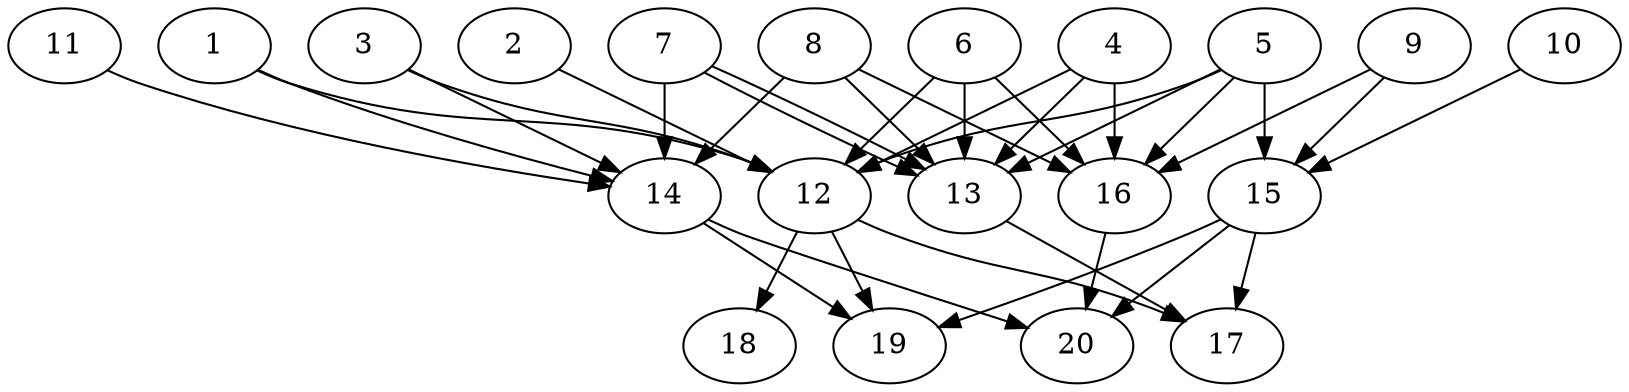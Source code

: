// DAG automatically generated by daggen at Wed Jul 24 21:21:55 2019
// ./daggen --dot -n 20 --ccr 0.4 --fat 0.8 --regular 0.5 --density 0.6 --mindata 5242880 --maxdata 52428800 
digraph G {
  1 [size="37721600", alpha="0.16", expect_size="15088640"] 
  1 -> 12 [size ="15088640"]
  1 -> 14 [size ="15088640"]
  2 [size="118443520", alpha="0.06", expect_size="47377408"] 
  2 -> 12 [size ="47377408"]
  3 [size="121364480", alpha="0.10", expect_size="48545792"] 
  3 -> 12 [size ="48545792"]
  3 -> 14 [size ="48545792"]
  4 [size="75048960", alpha="0.15", expect_size="30019584"] 
  4 -> 12 [size ="30019584"]
  4 -> 13 [size ="30019584"]
  4 -> 16 [size ="30019584"]
  5 [size="43612160", alpha="0.10", expect_size="17444864"] 
  5 -> 12 [size ="17444864"]
  5 -> 13 [size ="17444864"]
  5 -> 15 [size ="17444864"]
  5 -> 16 [size ="17444864"]
  6 [size="63976960", alpha="0.17", expect_size="25590784"] 
  6 -> 12 [size ="25590784"]
  6 -> 13 [size ="25590784"]
  6 -> 16 [size ="25590784"]
  7 [size="74938880", alpha="0.07", expect_size="29975552"] 
  7 -> 13 [size ="29975552"]
  7 -> 13 [size ="29975552"]
  7 -> 14 [size ="29975552"]
  8 [size="89738240", alpha="0.07", expect_size="35895296"] 
  8 -> 13 [size ="35895296"]
  8 -> 14 [size ="35895296"]
  8 -> 16 [size ="35895296"]
  9 [size="82918400", alpha="0.18", expect_size="33167360"] 
  9 -> 15 [size ="33167360"]
  9 -> 16 [size ="33167360"]
  10 [size="124244480", alpha="0.19", expect_size="49697792"] 
  10 -> 15 [size ="49697792"]
  11 [size="52088320", alpha="0.16", expect_size="20835328"] 
  11 -> 14 [size ="20835328"]
  12 [size="30067200", alpha="0.11", expect_size="12026880"] 
  12 -> 17 [size ="12026880"]
  12 -> 18 [size ="12026880"]
  12 -> 19 [size ="12026880"]
  13 [size="63784960", alpha="0.02", expect_size="25513984"] 
  13 -> 17 [size ="25513984"]
  14 [size="125045760", alpha="0.08", expect_size="50018304"] 
  14 -> 19 [size ="50018304"]
  14 -> 20 [size ="50018304"]
  15 [size="98140160", alpha="0.07", expect_size="39256064"] 
  15 -> 17 [size ="39256064"]
  15 -> 19 [size ="39256064"]
  15 -> 20 [size ="39256064"]
  16 [size="36720640", alpha="0.16", expect_size="14688256"] 
  16 -> 20 [size ="14688256"]
  17 [size="18086400", alpha="0.02", expect_size="7234560"] 
  18 [size="57502720", alpha="0.07", expect_size="23001088"] 
  19 [size="100096000", alpha="0.06", expect_size="40038400"] 
  20 [size="89871360", alpha="0.18", expect_size="35948544"] 
}
